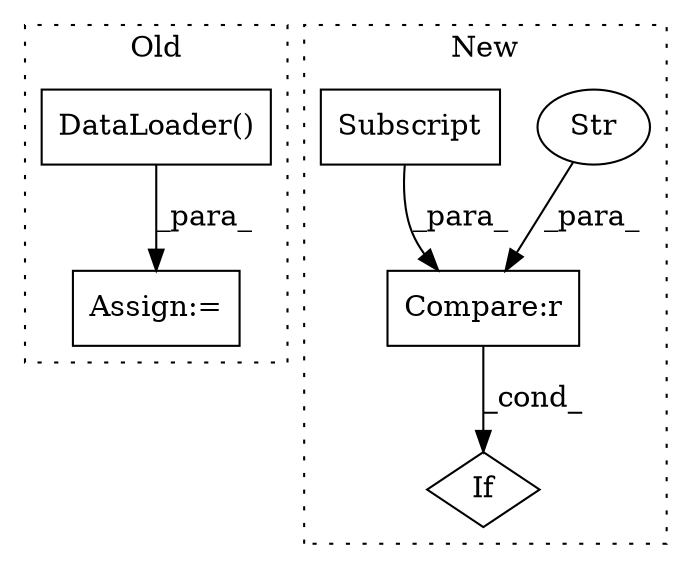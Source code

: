 digraph G {
subgraph cluster0 {
1 [label="DataLoader()" a="75" s="3204" l="102" shape="box"];
3 [label="Assign:=" a="68" s="3201" l="3" shape="box"];
label = "Old";
style="dotted";
}
subgraph cluster1 {
2 [label="If" a="96" s="2604" l="3" shape="diamond"];
4 [label="Compare:r" a="40" s="2607" l="25" shape="box"];
5 [label="Str" a="66" s="2607" l="3" shape="ellipse"];
6 [label="Subscript" a="63" s="2618,0" l="14,0" shape="box"];
label = "New";
style="dotted";
}
1 -> 3 [label="_para_"];
4 -> 2 [label="_cond_"];
5 -> 4 [label="_para_"];
6 -> 4 [label="_para_"];
}
